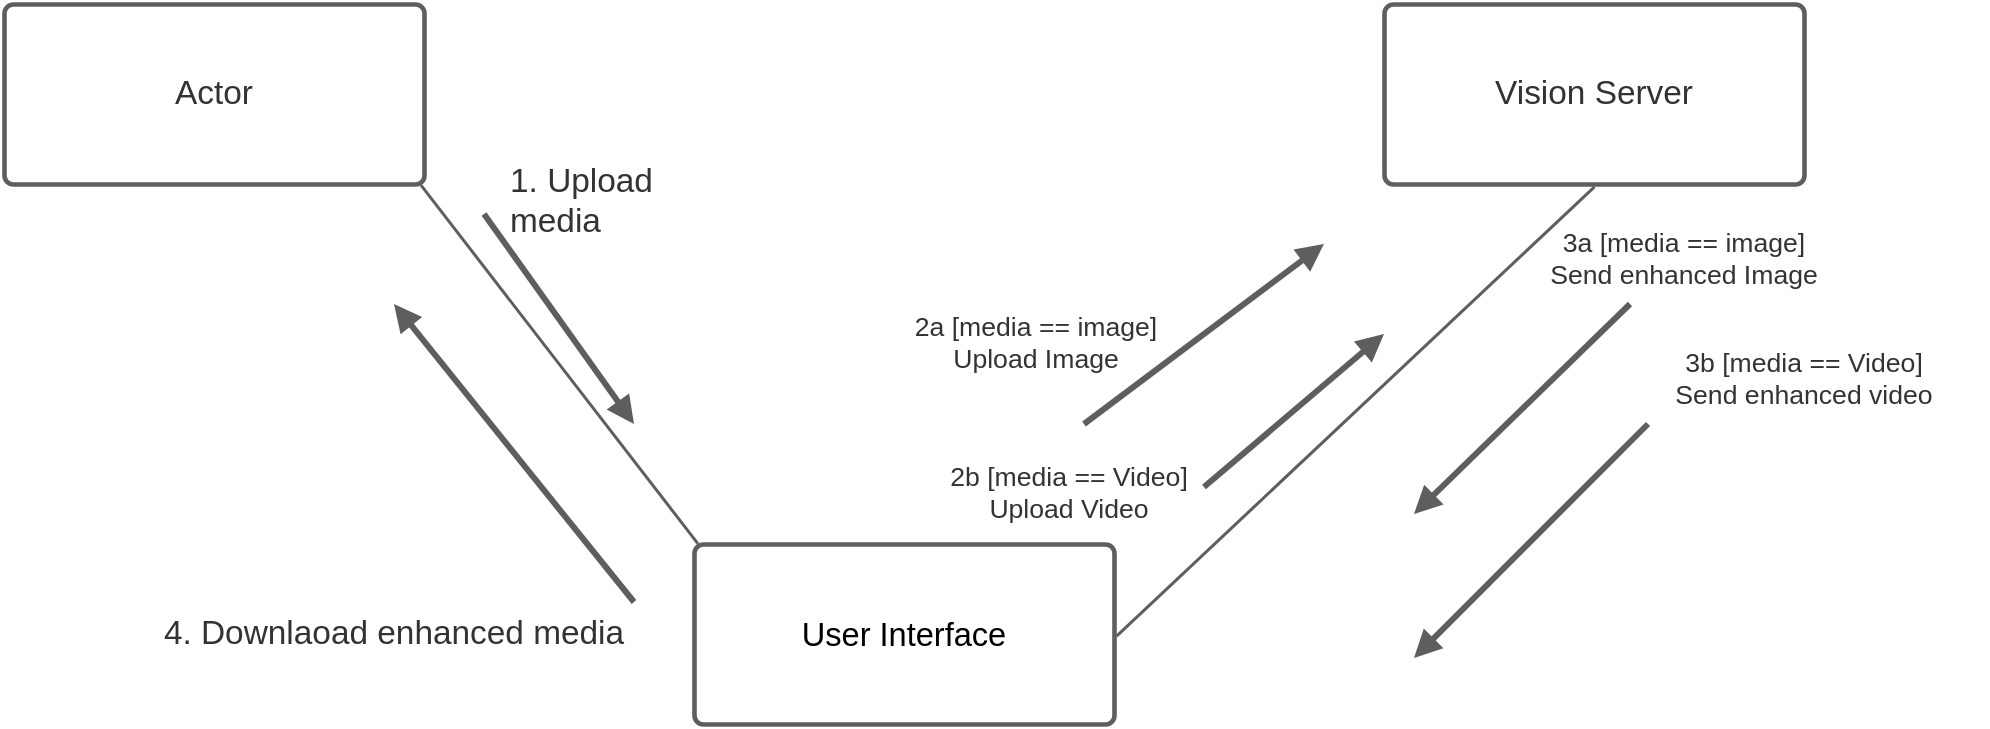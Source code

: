 <mxfile version="14.6.6"><diagram id="MZNEbvOIKQ0AGte8CoT8" name="Page-1"><mxGraphModel dx="1422" dy="804" grid="1" gridSize="10" guides="1" tooltips="1" connect="1" arrows="1" fold="1" page="1" pageScale="1" pageWidth="850" pageHeight="1100" math="0" shadow="0"><root><mxCell id="0"/><mxCell id="1" parent="0"/><UserObject label="Actor" lucidchartObjectId="SR8w7M~wypQz" id="aYf_v_CRqeFnfuspDE_A-1"><mxCell style="html=1;overflow=block;blockSpacing=1;whiteSpace=wrap;;whiteSpace=wrap;fontSize=16.7;fontColor=#333333;spacing=9;strokeColor=#5e5e5e;strokeOpacity=100;rounded=1;absoluteArcSize=1;arcSize=9;strokeWidth=2.3;" vertex="1" parent="1"><mxGeometry x="210" y="135" width="210" height="90" as="geometry"/></mxCell></UserObject><UserObject label="User Interface" lucidchartObjectId="5R8w1v7GXrrg" id="aYf_v_CRqeFnfuspDE_A-2"><mxCell style="html=1;overflow=block;blockSpacing=1;whiteSpace=wrap;;whiteSpace=wrap;fontSize=16.3;fontColor=#000000;spacing=9;strokeColor=#5e5e5e;strokeOpacity=100;rounded=1;absoluteArcSize=1;arcSize=9;strokeWidth=2.3;" vertex="1" parent="1"><mxGeometry x="555" y="405" width="210" height="90" as="geometry"/></mxCell></UserObject><UserObject label="Vision Server" lucidchartObjectId="8R8w7S97WI4X" id="aYf_v_CRqeFnfuspDE_A-3"><mxCell style="html=1;overflow=block;blockSpacing=1;whiteSpace=wrap;;whiteSpace=wrap;fontSize=16.7;fontColor=#333333;spacing=9;strokeColor=#5e5e5e;strokeOpacity=100;rounded=1;absoluteArcSize=1;arcSize=9;strokeWidth=2.3;" vertex="1" parent="1"><mxGeometry x="900" y="135" width="210" height="90" as="geometry"/></mxCell></UserObject><UserObject label="" lucidchartObjectId="_T8w7Vj5lxH~" id="aYf_v_CRqeFnfuspDE_A-4"><mxCell style="html=1;jettySize=18;whiteSpace=wrap;fontSize=13;strokeColor=#5E5E5E;strokeWidth=1.5;rounded=0;startArrow=none;;endArrow=none;;exitX=0.992;exitY=1.005;exitPerimeter=0;entryX=0.008;entryY=-0.005;entryPerimeter=0;" edge="1" parent="1" source="aYf_v_CRqeFnfuspDE_A-1" target="aYf_v_CRqeFnfuspDE_A-2"><mxGeometry width="100" height="100" relative="1" as="geometry"><Array as="points"/></mxGeometry></mxCell></UserObject><UserObject label="" lucidchartObjectId="BU8wseWpq0h8" id="aYf_v_CRqeFnfuspDE_A-5"><mxCell style="html=1;jettySize=18;whiteSpace=wrap;fontSize=13;strokeColor=#5E5E5E;strokeWidth=1.5;rounded=0;startArrow=none;;endArrow=none;;exitX=0.5;exitY=1.013;exitPerimeter=0;entryX=1.005;entryY=0.509;entryPerimeter=0;" edge="1" parent="1" source="aYf_v_CRqeFnfuspDE_A-3" target="aYf_v_CRqeFnfuspDE_A-2"><mxGeometry width="100" height="100" relative="1" as="geometry"><Array as="points"/></mxGeometry></mxCell></UserObject><UserObject label="" lucidchartObjectId="jW8wIVGWzWUJ" id="aYf_v_CRqeFnfuspDE_A-6"><mxCell style="html=1;jettySize=18;whiteSpace=wrap;fontSize=13;strokeColor=#5E5E5E;strokeWidth=3;rounded=0;startArrow=none;;endArrow=block;endFill=1;;" edge="1" parent="1"><mxGeometry width="100" height="100" relative="1" as="geometry"><Array as="points"/><mxPoint x="450" y="240" as="sourcePoint"/><mxPoint x="525" y="345" as="targetPoint"/></mxGeometry></mxCell></UserObject><UserObject label="&lt;ol style=&quot;margin: 0px; padding-left: 10px;list-style-position: inside; list-style-type:decimal&quot;&gt;&lt;li style=&quot;text-align:left;color:#333333;font-size:16.7px;&quot;&gt;&lt;span style=&quot;margin-left: 0px;margin-top: -2px;&quot;&gt;&lt;span style=&quot;font-size:16.7px;color:#333333;&quot;&gt;Upload media&lt;/span&gt;&lt;/span&gt;&lt;/li&gt;&lt;/ol&gt;" lucidchartObjectId="yW8wj7eOVNRB" id="aYf_v_CRqeFnfuspDE_A-7"><mxCell style="html=1;overflow=block;blockSpacing=1;whiteSpace=wrap;;whiteSpace=wrap;fontSize=13;spacing=3.8;strokeOpacity=0;fillOpacity=0;rounded=1;absoluteArcSize=1;arcSize=9;fillColor=#ffffff;strokeWidth=3;" vertex="1" parent="1"><mxGeometry x="450" y="210" width="135" height="30" as="geometry"/></mxCell></UserObject><UserObject label="" lucidchartObjectId="2t9wy1DxkuUC" id="aYf_v_CRqeFnfuspDE_A-8"><mxCell style="html=1;jettySize=18;whiteSpace=wrap;fontSize=13;strokeColor=#5E5E5E;strokeWidth=3;rounded=0;startArrow=none;;endArrow=block;endFill=1;;exitX=1;exitY=0.5;exitPerimeter=0;" edge="1" parent="1" source="aYf_v_CRqeFnfuspDE_A-11"><mxGeometry width="100" height="100" relative="1" as="geometry"><Array as="points"/><mxPoint x="900" y="300" as="targetPoint"/></mxGeometry></mxCell></UserObject><UserObject label="" lucidchartObjectId="fu9wNH_-79x." id="aYf_v_CRqeFnfuspDE_A-9"><mxCell style="html=1;jettySize=18;whiteSpace=wrap;fontSize=13;strokeColor=#5E5E5E;strokeWidth=3;rounded=0;startArrow=none;;endArrow=block;endFill=1;;" edge="1" parent="1"><mxGeometry width="100" height="100" relative="1" as="geometry"><Array as="points"/><mxPoint x="750" y="345" as="sourcePoint"/><mxPoint x="870" y="255" as="targetPoint"/></mxGeometry></mxCell></UserObject><UserObject label="2a [media == image] &#xA;Upload Image" lucidchartObjectId="3u9wlox8CNqw" id="aYf_v_CRqeFnfuspDE_A-10"><mxCell style="html=1;overflow=block;blockSpacing=1;whiteSpace=wrap;;whiteSpace=wrap;fontSize=13.3;fontColor=#333333;spacing=3.8;strokeOpacity=0;fillOpacity=0;rounded=1;absoluteArcSize=1;arcSize=9;fillColor=#ffffff;strokeWidth=3;" vertex="1" parent="1"><mxGeometry x="660" y="285" width="132" height="33" as="geometry"/></mxCell></UserObject><UserObject label="2b [media == Video] &#xA;Upload Video" lucidchartObjectId="tw9wmRb2ZP5W" id="aYf_v_CRqeFnfuspDE_A-11"><mxCell style="html=1;overflow=block;blockSpacing=1;whiteSpace=wrap;;whiteSpace=wrap;fontSize=13.3;fontColor=#333333;spacing=3.8;strokeOpacity=0;fillOpacity=0;rounded=1;absoluteArcSize=1;arcSize=9;fillColor=#ffffff;strokeWidth=3;" vertex="1" parent="1"><mxGeometry x="675" y="360" width="135" height="33" as="geometry"/></mxCell></UserObject><UserObject label="" lucidchartObjectId="uz9wvFAfcuLJ" id="aYf_v_CRqeFnfuspDE_A-12"><mxCell style="html=1;jettySize=18;whiteSpace=wrap;fontSize=13;strokeColor=#5E5E5E;strokeWidth=3;rounded=0;startArrow=none;;endArrow=block;endFill=1;;" edge="1" parent="1"><mxGeometry width="100" height="100" relative="1" as="geometry"><Array as="points"/><mxPoint x="1023" y="285" as="sourcePoint"/><mxPoint x="915" y="390" as="targetPoint"/></mxGeometry></mxCell></UserObject><UserObject label="3a [media == image] &#xA;Send enhanced Image" lucidchartObjectId="5z9w70vUi1cx" id="aYf_v_CRqeFnfuspDE_A-13"><mxCell style="html=1;overflow=block;blockSpacing=1;whiteSpace=wrap;;whiteSpace=wrap;fontSize=13.3;fontColor=#333333;spacing=3.8;strokeOpacity=0;fillOpacity=0;rounded=1;absoluteArcSize=1;arcSize=9;fillColor=#ffffff;strokeWidth=3;" vertex="1" parent="1"><mxGeometry x="960" y="238" width="180" height="48" as="geometry"/></mxCell></UserObject><UserObject label="" lucidchartObjectId="GA9w_wXhENTy" id="aYf_v_CRqeFnfuspDE_A-14"><mxCell style="html=1;jettySize=18;whiteSpace=wrap;fontSize=13;strokeColor=#5E5E5E;strokeWidth=3;rounded=0;startArrow=none;;endArrow=block;endFill=1;;" edge="1" parent="1"><mxGeometry width="100" height="100" relative="1" as="geometry"><Array as="points"/><mxPoint x="1032" y="345" as="sourcePoint"/><mxPoint x="915" y="462" as="targetPoint"/></mxGeometry></mxCell></UserObject><UserObject label="3b [media == Video] &#xA;Send enhanced video" lucidchartObjectId="GA9wi2BClNW." id="aYf_v_CRqeFnfuspDE_A-15"><mxCell style="html=1;overflow=block;blockSpacing=1;whiteSpace=wrap;;whiteSpace=wrap;fontSize=13.3;fontColor=#333333;spacing=3.8;strokeOpacity=0;fillOpacity=0;rounded=1;absoluteArcSize=1;arcSize=9;fillColor=#ffffff;strokeWidth=3;" vertex="1" parent="1"><mxGeometry x="1020" y="298" width="180" height="48" as="geometry"/></mxCell></UserObject><UserObject label="" lucidchartObjectId="CC9wUjE_Lyn-" id="aYf_v_CRqeFnfuspDE_A-16"><mxCell style="html=1;jettySize=18;whiteSpace=wrap;fontSize=13;strokeColor=#5E5E5E;strokeWidth=3;rounded=0;startArrow=none;;endArrow=block;endFill=1;;" edge="1" parent="1"><mxGeometry width="100" height="100" relative="1" as="geometry"><Array as="points"/><mxPoint x="525" y="434" as="sourcePoint"/><mxPoint x="405" y="285" as="targetPoint"/></mxGeometry></mxCell></UserObject><UserObject label="4. Downlaoad enhanced media" lucidchartObjectId="0C9w6cu6yN1M" id="aYf_v_CRqeFnfuspDE_A-17"><mxCell style="html=1;overflow=block;blockSpacing=1;whiteSpace=wrap;;whiteSpace=wrap;fontSize=16.7;fontColor=#333333;spacing=3.8;strokeOpacity=0;fillOpacity=0;rounded=1;absoluteArcSize=1;arcSize=9;fillColor=#ffffff;strokeWidth=3;" vertex="1" parent="1"><mxGeometry x="285" y="426" width="240" height="48" as="geometry"/></mxCell></UserObject></root></mxGraphModel></diagram></mxfile>